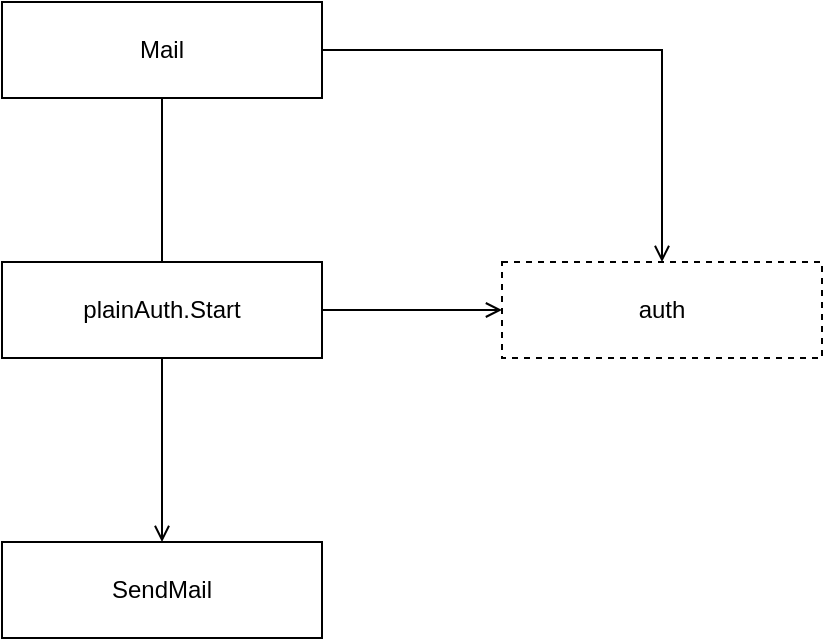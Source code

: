 <mxfile pages="1" version="11.2.5" type="github"><diagram id="HsksjUCc767RgJTnU1Pj" name="Page-1"><mxGraphModel dx="464" dy="796" grid="1" gridSize="10" guides="1" tooltips="1" connect="1" arrows="1" fold="1" page="1" pageScale="1" pageWidth="827" pageHeight="1169" math="0" shadow="0"><root><mxCell id="0"/><mxCell id="1" parent="0"/><mxCell id="dUrrVVu_MxDXrh0dOsdS-2" value="auth" style="rounded=0;whiteSpace=wrap;html=1;dashed=1;" vertex="1" parent="1"><mxGeometry x="520" y="260" width="160" height="48" as="geometry"/></mxCell><mxCell id="dUrrVVu_MxDXrh0dOsdS-8" style="edgeStyle=orthogonalEdgeStyle;rounded=0;orthogonalLoop=1;jettySize=auto;html=1;exitX=1;exitY=0.5;exitDx=0;exitDy=0;endArrow=open;endFill=0;" edge="1" parent="1" source="dUrrVVu_MxDXrh0dOsdS-5" target="dUrrVVu_MxDXrh0dOsdS-2"><mxGeometry relative="1" as="geometry"/></mxCell><mxCell id="dUrrVVu_MxDXrh0dOsdS-9" style="edgeStyle=orthogonalEdgeStyle;rounded=0;orthogonalLoop=1;jettySize=auto;html=1;exitX=0.5;exitY=1;exitDx=0;exitDy=0;endArrow=open;endFill=0;" edge="1" parent="1" source="dUrrVVu_MxDXrh0dOsdS-5" target="dUrrVVu_MxDXrh0dOsdS-6"><mxGeometry relative="1" as="geometry"/></mxCell><mxCell id="dUrrVVu_MxDXrh0dOsdS-5" value="Mail" style="rounded=0;whiteSpace=wrap;html=1;strokeColor=#000000;" vertex="1" parent="1"><mxGeometry x="270" y="130" width="160" height="48" as="geometry"/></mxCell><mxCell id="dUrrVVu_MxDXrh0dOsdS-6" value="SendMail" style="rounded=0;whiteSpace=wrap;html=1;strokeColor=#000000;" vertex="1" parent="1"><mxGeometry x="270" y="400" width="160" height="48" as="geometry"/></mxCell><mxCell id="dUrrVVu_MxDXrh0dOsdS-18" style="edgeStyle=orthogonalEdgeStyle;rounded=0;orthogonalLoop=1;jettySize=auto;html=1;exitX=1;exitY=0.5;exitDx=0;exitDy=0;entryX=0;entryY=0.5;entryDx=0;entryDy=0;endArrow=open;endFill=0;" edge="1" parent="1" source="dUrrVVu_MxDXrh0dOsdS-17" target="dUrrVVu_MxDXrh0dOsdS-2"><mxGeometry relative="1" as="geometry"/></mxCell><mxCell id="dUrrVVu_MxDXrh0dOsdS-17" value="plainAuth.Start" style="rounded=0;whiteSpace=wrap;html=1;strokeColor=#000000;" vertex="1" parent="1"><mxGeometry x="270" y="260" width="160" height="48" as="geometry"/></mxCell></root></mxGraphModel></diagram></mxfile>